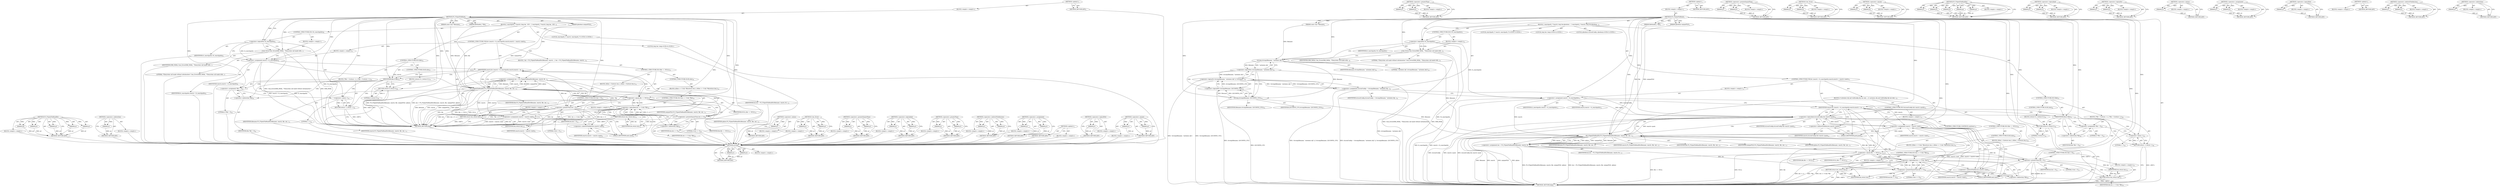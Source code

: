 digraph "&lt;operator&gt;.indirection" {
vulnerable_128 [label=<(METHOD,FS_FOpenFileReadDir)>];
vulnerable_129 [label=<(PARAM,p1)>];
vulnerable_130 [label=<(PARAM,p2)>];
vulnerable_131 [label=<(PARAM,p3)>];
vulnerable_132 [label=<(PARAM,p4)>];
vulnerable_133 [label=<(PARAM,p5)>];
vulnerable_134 [label=<(BLOCK,&lt;empty&gt;,&lt;empty&gt;)>];
vulnerable_135 [label=<(METHOD_RETURN,ANY)>];
vulnerable_156 [label=<(METHOD,&lt;operator&gt;.indirection)>];
vulnerable_157 [label=<(PARAM,p1)>];
vulnerable_158 [label=<(BLOCK,&lt;empty&gt;,&lt;empty&gt;)>];
vulnerable_159 [label=<(METHOD_RETURN,ANY)>];
vulnerable_6 [label=<(METHOD,&lt;global&gt;)<SUB>1</SUB>>];
vulnerable_7 [label=<(BLOCK,&lt;empty&gt;,&lt;empty&gt;)<SUB>1</SUB>>];
vulnerable_8 [label=<(METHOD,FS_FOpenFileRead)<SUB>1</SUB>>];
vulnerable_9 [label=<(PARAM,const char *filename)<SUB>1</SUB>>];
vulnerable_10 [label=<(PARAM,fileHandle_t *file)<SUB>1</SUB>>];
vulnerable_11 [label=<(PARAM,qboolean uniqueFILE)<SUB>1</SUB>>];
vulnerable_12 [label=<(BLOCK,{
 	searchpath_t *search;
 	long len;
 
 	if(!f...,{
 	searchpath_t *search;
 	long len;
 
 	if(!f...)<SUB>2</SUB>>];
vulnerable_13 [label="<(LOCAL,searchpath_t* search: searchpath_t*)<SUB>3</SUB>>"];
vulnerable_14 [label="<(LOCAL,long len: long)<SUB>4</SUB>>"];
vulnerable_15 [label=<(CONTROL_STRUCTURE,IF,if (!fs_searchpaths))<SUB>6</SUB>>];
vulnerable_16 [label=<(&lt;operator&gt;.logicalNot,!fs_searchpaths)<SUB>6</SUB>>];
vulnerable_17 [label=<(IDENTIFIER,fs_searchpaths,!fs_searchpaths)<SUB>6</SUB>>];
vulnerable_18 [label=<(BLOCK,&lt;empty&gt;,&lt;empty&gt;)<SUB>7</SUB>>];
vulnerable_19 [label=<(Com_Error,Com_Error(ERR_FATAL, &quot;Filesystem call made with...)<SUB>7</SUB>>];
vulnerable_20 [label=<(IDENTIFIER,ERR_FATAL,Com_Error(ERR_FATAL, &quot;Filesystem call made with...)<SUB>7</SUB>>];
vulnerable_21 [label=<(LITERAL,&quot;Filesystem call made without initialization&quot;,Com_Error(ERR_FATAL, &quot;Filesystem call made with...)<SUB>7</SUB>>];
vulnerable_22 [label=<(CONTROL_STRUCTURE,FOR,for (search = fs_searchpaths;search;search = search-&gt;next))<SUB>9</SUB>>];
vulnerable_23 [label=<(BLOCK,&lt;empty&gt;,&lt;empty&gt;)<SUB>9</SUB>>];
vulnerable_24 [label=<(&lt;operator&gt;.assignment,search = fs_searchpaths)<SUB>9</SUB>>];
vulnerable_25 [label=<(IDENTIFIER,search,search = fs_searchpaths)<SUB>9</SUB>>];
vulnerable_26 [label=<(IDENTIFIER,fs_searchpaths,search = fs_searchpaths)<SUB>9</SUB>>];
vulnerable_27 [label=<(IDENTIFIER,search,for (search = fs_searchpaths;search;search = se...)<SUB>9</SUB>>];
vulnerable_28 [label=<(&lt;operator&gt;.assignment,search = search-&gt;next)<SUB>9</SUB>>];
vulnerable_29 [label=<(IDENTIFIER,search,search = search-&gt;next)<SUB>9</SUB>>];
vulnerable_30 [label=<(&lt;operator&gt;.indirectFieldAccess,search-&gt;next)<SUB>9</SUB>>];
vulnerable_31 [label=<(IDENTIFIER,search,search = search-&gt;next)<SUB>9</SUB>>];
vulnerable_32 [label=<(FIELD_IDENTIFIER,next,next)<SUB>9</SUB>>];
vulnerable_33 [label=<(BLOCK,{
 		len = FS_FOpenFileReadDir(filename, search...,{
 		len = FS_FOpenFileReadDir(filename, search...)<SUB>10</SUB>>];
vulnerable_34 [label=<(&lt;operator&gt;.assignment,len = FS_FOpenFileReadDir(filename, search, fil...)<SUB>11</SUB>>];
vulnerable_35 [label=<(IDENTIFIER,len,len = FS_FOpenFileReadDir(filename, search, fil...)<SUB>11</SUB>>];
vulnerable_36 [label=<(FS_FOpenFileReadDir,FS_FOpenFileReadDir(filename, search, file, uni...)<SUB>11</SUB>>];
vulnerable_37 [label=<(IDENTIFIER,filename,FS_FOpenFileReadDir(filename, search, file, uni...)<SUB>11</SUB>>];
vulnerable_38 [label=<(IDENTIFIER,search,FS_FOpenFileReadDir(filename, search, file, uni...)<SUB>11</SUB>>];
vulnerable_39 [label=<(IDENTIFIER,file,FS_FOpenFileReadDir(filename, search, file, uni...)<SUB>11</SUB>>];
vulnerable_40 [label=<(IDENTIFIER,uniqueFILE,FS_FOpenFileReadDir(filename, search, file, uni...)<SUB>11</SUB>>];
vulnerable_41 [label=<(IDENTIFIER,qfalse,FS_FOpenFileReadDir(filename, search, file, uni...)<SUB>11</SUB>>];
vulnerable_42 [label=<(CONTROL_STRUCTURE,IF,if (file == NULL))<SUB>13</SUB>>];
vulnerable_43 [label=<(&lt;operator&gt;.equals,file == NULL)<SUB>13</SUB>>];
vulnerable_44 [label=<(IDENTIFIER,file,file == NULL)<SUB>13</SUB>>];
vulnerable_45 [label=<(IDENTIFIER,NULL,file == NULL)<SUB>13</SUB>>];
vulnerable_46 [label=<(BLOCK,{
			if(len &gt; 0)
				return len;
		},{
			if(len &gt; 0)
				return len;
		})<SUB>14</SUB>>];
vulnerable_47 [label=<(CONTROL_STRUCTURE,IF,if (len &gt; 0))<SUB>15</SUB>>];
vulnerable_48 [label=<(&lt;operator&gt;.greaterThan,len &gt; 0)<SUB>15</SUB>>];
vulnerable_49 [label=<(IDENTIFIER,len,len &gt; 0)<SUB>15</SUB>>];
vulnerable_50 [label=<(LITERAL,0,len &gt; 0)<SUB>15</SUB>>];
vulnerable_51 [label=<(BLOCK,&lt;empty&gt;,&lt;empty&gt;)<SUB>16</SUB>>];
vulnerable_52 [label=<(RETURN,return len;,return len;)<SUB>16</SUB>>];
vulnerable_53 [label=<(IDENTIFIER,len,return len;)<SUB>16</SUB>>];
vulnerable_54 [label=<(CONTROL_STRUCTURE,ELSE,else)<SUB>19</SUB>>];
vulnerable_55 [label=<(BLOCK,{
			if(len &gt;= 0 &amp;&amp; *file)
				return len;
		},{
			if(len &gt;= 0 &amp;&amp; *file)
				return len;
		})<SUB>19</SUB>>];
vulnerable_56 [label=<(CONTROL_STRUCTURE,IF,if (len &gt;= 0 &amp;&amp; *file))<SUB>20</SUB>>];
vulnerable_57 [label=<(&lt;operator&gt;.logicalAnd,len &gt;= 0 &amp;&amp; *file)<SUB>20</SUB>>];
vulnerable_58 [label=<(&lt;operator&gt;.greaterEqualsThan,len &gt;= 0)<SUB>20</SUB>>];
vulnerable_59 [label=<(IDENTIFIER,len,len &gt;= 0)<SUB>20</SUB>>];
vulnerable_60 [label=<(LITERAL,0,len &gt;= 0)<SUB>20</SUB>>];
vulnerable_61 [label=<(&lt;operator&gt;.indirection,*file)<SUB>20</SUB>>];
vulnerable_62 [label=<(IDENTIFIER,file,len &gt;= 0 &amp;&amp; *file)<SUB>20</SUB>>];
vulnerable_63 [label=<(BLOCK,&lt;empty&gt;,&lt;empty&gt;)<SUB>21</SUB>>];
vulnerable_64 [label=<(RETURN,return len;,return len;)<SUB>21</SUB>>];
vulnerable_65 [label=<(IDENTIFIER,len,return len;)<SUB>21</SUB>>];
vulnerable_66 [label=<(CONTROL_STRUCTURE,IF,if (file))<SUB>31</SUB>>];
vulnerable_67 [label=<(IDENTIFIER,file,if (file))<SUB>31</SUB>>];
vulnerable_68 [label=<(BLOCK,{
		*file = 0;
		return -1;
	},{
		*file = 0;
		return -1;
	})<SUB>32</SUB>>];
vulnerable_69 [label=<(&lt;operator&gt;.assignment,*file = 0)<SUB>33</SUB>>];
vulnerable_70 [label=<(&lt;operator&gt;.indirection,*file)<SUB>33</SUB>>];
vulnerable_71 [label=<(IDENTIFIER,file,*file = 0)<SUB>33</SUB>>];
vulnerable_72 [label=<(LITERAL,0,*file = 0)<SUB>33</SUB>>];
vulnerable_73 [label=<(RETURN,return -1;,return -1;)<SUB>34</SUB>>];
vulnerable_74 [label=<(&lt;operator&gt;.minus,-1)<SUB>34</SUB>>];
vulnerable_75 [label=<(LITERAL,1,-1)<SUB>34</SUB>>];
vulnerable_76 [label=<(CONTROL_STRUCTURE,ELSE,else)<SUB>37</SUB>>];
vulnerable_77 [label=<(BLOCK,{
		return 0;
	},{
		return 0;
	})<SUB>37</SUB>>];
vulnerable_78 [label=<(RETURN,return 0;,return 0;)<SUB>38</SUB>>];
vulnerable_79 [label=<(LITERAL,0,return 0;)<SUB>38</SUB>>];
vulnerable_80 [label=<(METHOD_RETURN,long)<SUB>1</SUB>>];
vulnerable_82 [label=<(METHOD_RETURN,ANY)<SUB>1</SUB>>];
vulnerable_160 [label=<(METHOD,&lt;operator&gt;.minus)>];
vulnerable_161 [label=<(PARAM,p1)>];
vulnerable_162 [label=<(BLOCK,&lt;empty&gt;,&lt;empty&gt;)>];
vulnerable_163 [label=<(METHOD_RETURN,ANY)>];
vulnerable_113 [label=<(METHOD,Com_Error)>];
vulnerable_114 [label=<(PARAM,p1)>];
vulnerable_115 [label=<(PARAM,p2)>];
vulnerable_116 [label=<(BLOCK,&lt;empty&gt;,&lt;empty&gt;)>];
vulnerable_117 [label=<(METHOD_RETURN,ANY)>];
vulnerable_151 [label=<(METHOD,&lt;operator&gt;.greaterEqualsThan)>];
vulnerable_152 [label=<(PARAM,p1)>];
vulnerable_153 [label=<(PARAM,p2)>];
vulnerable_154 [label=<(BLOCK,&lt;empty&gt;,&lt;empty&gt;)>];
vulnerable_155 [label=<(METHOD_RETURN,ANY)>];
vulnerable_146 [label=<(METHOD,&lt;operator&gt;.logicalAnd)>];
vulnerable_147 [label=<(PARAM,p1)>];
vulnerable_148 [label=<(PARAM,p2)>];
vulnerable_149 [label=<(BLOCK,&lt;empty&gt;,&lt;empty&gt;)>];
vulnerable_150 [label=<(METHOD_RETURN,ANY)>];
vulnerable_141 [label=<(METHOD,&lt;operator&gt;.greaterThan)>];
vulnerable_142 [label=<(PARAM,p1)>];
vulnerable_143 [label=<(PARAM,p2)>];
vulnerable_144 [label=<(BLOCK,&lt;empty&gt;,&lt;empty&gt;)>];
vulnerable_145 [label=<(METHOD_RETURN,ANY)>];
vulnerable_123 [label=<(METHOD,&lt;operator&gt;.indirectFieldAccess)>];
vulnerable_124 [label=<(PARAM,p1)>];
vulnerable_125 [label=<(PARAM,p2)>];
vulnerable_126 [label=<(BLOCK,&lt;empty&gt;,&lt;empty&gt;)>];
vulnerable_127 [label=<(METHOD_RETURN,ANY)>];
vulnerable_118 [label=<(METHOD,&lt;operator&gt;.assignment)>];
vulnerable_119 [label=<(PARAM,p1)>];
vulnerable_120 [label=<(PARAM,p2)>];
vulnerable_121 [label=<(BLOCK,&lt;empty&gt;,&lt;empty&gt;)>];
vulnerable_122 [label=<(METHOD_RETURN,ANY)>];
vulnerable_109 [label=<(METHOD,&lt;operator&gt;.logicalNot)>];
vulnerable_110 [label=<(PARAM,p1)>];
vulnerable_111 [label=<(BLOCK,&lt;empty&gt;,&lt;empty&gt;)>];
vulnerable_112 [label=<(METHOD_RETURN,ANY)>];
vulnerable_103 [label=<(METHOD,&lt;global&gt;)<SUB>1</SUB>>];
vulnerable_104 [label=<(BLOCK,&lt;empty&gt;,&lt;empty&gt;)>];
vulnerable_105 [label=<(METHOD_RETURN,ANY)>];
vulnerable_136 [label=<(METHOD,&lt;operator&gt;.equals)>];
vulnerable_137 [label=<(PARAM,p1)>];
vulnerable_138 [label=<(PARAM,p2)>];
vulnerable_139 [label=<(BLOCK,&lt;empty&gt;,&lt;empty&gt;)>];
vulnerable_140 [label=<(METHOD_RETURN,ANY)>];
fixed_150 [label=<(METHOD,strcmp)>];
fixed_151 [label=<(PARAM,p1)>];
fixed_152 [label=<(PARAM,p2)>];
fixed_153 [label=<(BLOCK,&lt;empty&gt;,&lt;empty&gt;)>];
fixed_154 [label=<(METHOD_RETURN,ANY)>];
fixed_178 [label=<(METHOD,&lt;operator&gt;.greaterThan)>];
fixed_179 [label=<(PARAM,p1)>];
fixed_180 [label=<(PARAM,p2)>];
fixed_181 [label=<(BLOCK,&lt;empty&gt;,&lt;empty&gt;)>];
fixed_182 [label=<(METHOD_RETURN,ANY)>];
fixed_6 [label=<(METHOD,&lt;global&gt;)<SUB>1</SUB>>];
fixed_7 [label=<(BLOCK,&lt;empty&gt;,&lt;empty&gt;)<SUB>1</SUB>>];
fixed_8 [label=<(METHOD,FS_FOpenFileRead)<SUB>1</SUB>>];
fixed_9 [label=<(PARAM,const char *filename)<SUB>1</SUB>>];
fixed_10 [label=<(PARAM,fileHandle_t *file)<SUB>1</SUB>>];
fixed_11 [label=<(PARAM,qboolean uniqueFILE)<SUB>1</SUB>>];
fixed_12 [label=<(BLOCK,{
 	searchpath_t *search;
 	long len;
	qboolean...,{
 	searchpath_t *search;
 	long len;
	qboolean...)<SUB>2</SUB>>];
fixed_13 [label="<(LOCAL,searchpath_t* search: searchpath_t*)<SUB>3</SUB>>"];
fixed_14 [label="<(LOCAL,long len: long)<SUB>4</SUB>>"];
fixed_15 [label="<(LOCAL,qboolean isLocalConfig: qboolean)<SUB>5</SUB>>"];
fixed_16 [label=<(CONTROL_STRUCTURE,IF,if (!fs_searchpaths))<SUB>7</SUB>>];
fixed_17 [label=<(&lt;operator&gt;.logicalNot,!fs_searchpaths)<SUB>7</SUB>>];
fixed_18 [label=<(IDENTIFIER,fs_searchpaths,!fs_searchpaths)<SUB>7</SUB>>];
fixed_19 [label=<(BLOCK,&lt;empty&gt;,&lt;empty&gt;)<SUB>8</SUB>>];
fixed_20 [label=<(Com_Error,Com_Error(ERR_FATAL, &quot;Filesystem call made with...)<SUB>8</SUB>>];
fixed_21 [label=<(IDENTIFIER,ERR_FATAL,Com_Error(ERR_FATAL, &quot;Filesystem call made with...)<SUB>8</SUB>>];
fixed_22 [label=<(LITERAL,&quot;Filesystem call made without initialization&quot;,Com_Error(ERR_FATAL, &quot;Filesystem call made with...)<SUB>8</SUB>>];
fixed_23 [label=<(&lt;operator&gt;.assignment,isLocalConfig = !strcmp(filename, &quot;autoexec.cfg...)<SUB>10</SUB>>];
fixed_24 [label=<(IDENTIFIER,isLocalConfig,isLocalConfig = !strcmp(filename, &quot;autoexec.cfg...)<SUB>10</SUB>>];
fixed_25 [label=<(&lt;operator&gt;.logicalOr,!strcmp(filename, &quot;autoexec.cfg&quot;) || !strcmp(fi...)<SUB>10</SUB>>];
fixed_26 [label=<(&lt;operator&gt;.logicalNot,!strcmp(filename, &quot;autoexec.cfg&quot;))<SUB>10</SUB>>];
fixed_27 [label=<(strcmp,strcmp(filename, &quot;autoexec.cfg&quot;))<SUB>10</SUB>>];
fixed_28 [label=<(IDENTIFIER,filename,strcmp(filename, &quot;autoexec.cfg&quot;))<SUB>10</SUB>>];
fixed_29 [label=<(LITERAL,&quot;autoexec.cfg&quot;,strcmp(filename, &quot;autoexec.cfg&quot;))<SUB>10</SUB>>];
fixed_30 [label=<(&lt;operator&gt;.logicalNot,!strcmp(filename, Q3CONFIG_CFG))<SUB>10</SUB>>];
fixed_31 [label=<(strcmp,strcmp(filename, Q3CONFIG_CFG))<SUB>10</SUB>>];
fixed_32 [label=<(IDENTIFIER,filename,strcmp(filename, Q3CONFIG_CFG))<SUB>10</SUB>>];
fixed_33 [label=<(IDENTIFIER,Q3CONFIG_CFG,strcmp(filename, Q3CONFIG_CFG))<SUB>10</SUB>>];
fixed_34 [label=<(CONTROL_STRUCTURE,FOR,for (search = fs_searchpaths;search;search = search-&gt;next))<SUB>11</SUB>>];
fixed_35 [label=<(BLOCK,&lt;empty&gt;,&lt;empty&gt;)<SUB>11</SUB>>];
fixed_36 [label=<(&lt;operator&gt;.assignment,search = fs_searchpaths)<SUB>11</SUB>>];
fixed_37 [label=<(IDENTIFIER,search,search = fs_searchpaths)<SUB>11</SUB>>];
fixed_38 [label=<(IDENTIFIER,fs_searchpaths,search = fs_searchpaths)<SUB>11</SUB>>];
fixed_39 [label=<(IDENTIFIER,search,for (search = fs_searchpaths;search;search = se...)<SUB>11</SUB>>];
fixed_40 [label=<(&lt;operator&gt;.assignment,search = search-&gt;next)<SUB>11</SUB>>];
fixed_41 [label=<(IDENTIFIER,search,search = search-&gt;next)<SUB>11</SUB>>];
fixed_42 [label=<(&lt;operator&gt;.indirectFieldAccess,search-&gt;next)<SUB>11</SUB>>];
fixed_43 [label=<(IDENTIFIER,search,search = search-&gt;next)<SUB>11</SUB>>];
fixed_44 [label=<(FIELD_IDENTIFIER,next,next)<SUB>11</SUB>>];
fixed_45 [label=<(BLOCK,{
		// autoexec.cfg and wolfconfig.cfg can only...,{
		// autoexec.cfg and wolfconfig.cfg can only...)<SUB>12</SUB>>];
fixed_46 [label=<(CONTROL_STRUCTURE,IF,if (isLocalConfig &amp;&amp; search-&gt;pack))<SUB>14</SUB>>];
fixed_47 [label=<(&lt;operator&gt;.logicalAnd,isLocalConfig &amp;&amp; search-&gt;pack)<SUB>14</SUB>>];
fixed_48 [label=<(IDENTIFIER,isLocalConfig,isLocalConfig &amp;&amp; search-&gt;pack)<SUB>14</SUB>>];
fixed_49 [label=<(&lt;operator&gt;.indirectFieldAccess,search-&gt;pack)<SUB>14</SUB>>];
fixed_50 [label=<(IDENTIFIER,search,isLocalConfig &amp;&amp; search-&gt;pack)<SUB>14</SUB>>];
fixed_51 [label=<(FIELD_IDENTIFIER,pack,pack)<SUB>14</SUB>>];
fixed_52 [label=<(BLOCK,&lt;empty&gt;,&lt;empty&gt;)<SUB>15</SUB>>];
fixed_53 [label=<(CONTROL_STRUCTURE,CONTINUE,continue;)<SUB>15</SUB>>];
fixed_54 [label=<(&lt;operator&gt;.assignment,len = FS_FOpenFileReadDir(filename, search, fil...)<SUB>17</SUB>>];
fixed_55 [label=<(IDENTIFIER,len,len = FS_FOpenFileReadDir(filename, search, fil...)<SUB>17</SUB>>];
fixed_56 [label=<(FS_FOpenFileReadDir,FS_FOpenFileReadDir(filename, search, file, uni...)<SUB>17</SUB>>];
fixed_57 [label=<(IDENTIFIER,filename,FS_FOpenFileReadDir(filename, search, file, uni...)<SUB>17</SUB>>];
fixed_58 [label=<(IDENTIFIER,search,FS_FOpenFileReadDir(filename, search, file, uni...)<SUB>17</SUB>>];
fixed_59 [label=<(IDENTIFIER,file,FS_FOpenFileReadDir(filename, search, file, uni...)<SUB>17</SUB>>];
fixed_60 [label=<(IDENTIFIER,uniqueFILE,FS_FOpenFileReadDir(filename, search, file, uni...)<SUB>17</SUB>>];
fixed_61 [label=<(IDENTIFIER,qfalse,FS_FOpenFileReadDir(filename, search, file, uni...)<SUB>17</SUB>>];
fixed_62 [label=<(CONTROL_STRUCTURE,IF,if (file == NULL))<SUB>19</SUB>>];
fixed_63 [label=<(&lt;operator&gt;.equals,file == NULL)<SUB>19</SUB>>];
fixed_64 [label=<(IDENTIFIER,file,file == NULL)<SUB>19</SUB>>];
fixed_65 [label=<(IDENTIFIER,NULL,file == NULL)<SUB>19</SUB>>];
fixed_66 [label=<(BLOCK,{
			if(len &gt; 0)
				return len;
		},{
			if(len &gt; 0)
				return len;
		})<SUB>20</SUB>>];
fixed_67 [label=<(CONTROL_STRUCTURE,IF,if (len &gt; 0))<SUB>21</SUB>>];
fixed_68 [label=<(&lt;operator&gt;.greaterThan,len &gt; 0)<SUB>21</SUB>>];
fixed_69 [label=<(IDENTIFIER,len,len &gt; 0)<SUB>21</SUB>>];
fixed_70 [label=<(LITERAL,0,len &gt; 0)<SUB>21</SUB>>];
fixed_71 [label=<(BLOCK,&lt;empty&gt;,&lt;empty&gt;)<SUB>22</SUB>>];
fixed_72 [label=<(RETURN,return len;,return len;)<SUB>22</SUB>>];
fixed_73 [label=<(IDENTIFIER,len,return len;)<SUB>22</SUB>>];
fixed_74 [label=<(CONTROL_STRUCTURE,ELSE,else)<SUB>25</SUB>>];
fixed_75 [label=<(BLOCK,{
			if(len &gt;= 0 &amp;&amp; *file)
				return len;
		},{
			if(len &gt;= 0 &amp;&amp; *file)
				return len;
		})<SUB>25</SUB>>];
fixed_76 [label=<(CONTROL_STRUCTURE,IF,if (len &gt;= 0 &amp;&amp; *file))<SUB>26</SUB>>];
fixed_77 [label=<(&lt;operator&gt;.logicalAnd,len &gt;= 0 &amp;&amp; *file)<SUB>26</SUB>>];
fixed_78 [label=<(&lt;operator&gt;.greaterEqualsThan,len &gt;= 0)<SUB>26</SUB>>];
fixed_79 [label=<(IDENTIFIER,len,len &gt;= 0)<SUB>26</SUB>>];
fixed_80 [label=<(LITERAL,0,len &gt;= 0)<SUB>26</SUB>>];
fixed_81 [label=<(&lt;operator&gt;.indirection,*file)<SUB>26</SUB>>];
fixed_82 [label=<(IDENTIFIER,file,len &gt;= 0 &amp;&amp; *file)<SUB>26</SUB>>];
fixed_83 [label=<(BLOCK,&lt;empty&gt;,&lt;empty&gt;)<SUB>27</SUB>>];
fixed_84 [label=<(RETURN,return len;,return len;)<SUB>27</SUB>>];
fixed_85 [label=<(IDENTIFIER,len,return len;)<SUB>27</SUB>>];
fixed_86 [label=<(CONTROL_STRUCTURE,IF,if (file))<SUB>37</SUB>>];
fixed_87 [label=<(IDENTIFIER,file,if (file))<SUB>37</SUB>>];
fixed_88 [label=<(BLOCK,{
		*file = 0;
		return -1;
	},{
		*file = 0;
		return -1;
	})<SUB>38</SUB>>];
fixed_89 [label=<(&lt;operator&gt;.assignment,*file = 0)<SUB>39</SUB>>];
fixed_90 [label=<(&lt;operator&gt;.indirection,*file)<SUB>39</SUB>>];
fixed_91 [label=<(IDENTIFIER,file,*file = 0)<SUB>39</SUB>>];
fixed_92 [label=<(LITERAL,0,*file = 0)<SUB>39</SUB>>];
fixed_93 [label=<(RETURN,return -1;,return -1;)<SUB>40</SUB>>];
fixed_94 [label=<(&lt;operator&gt;.minus,-1)<SUB>40</SUB>>];
fixed_95 [label=<(LITERAL,1,-1)<SUB>40</SUB>>];
fixed_96 [label=<(CONTROL_STRUCTURE,ELSE,else)<SUB>43</SUB>>];
fixed_97 [label=<(BLOCK,{
		return 0;
	},{
		return 0;
	})<SUB>43</SUB>>];
fixed_98 [label=<(RETURN,return 0;,return 0;)<SUB>44</SUB>>];
fixed_99 [label=<(LITERAL,0,return 0;)<SUB>44</SUB>>];
fixed_100 [label=<(METHOD_RETURN,long)<SUB>1</SUB>>];
fixed_102 [label=<(METHOD_RETURN,ANY)<SUB>1</SUB>>];
fixed_183 [label=<(METHOD,&lt;operator&gt;.greaterEqualsThan)>];
fixed_184 [label=<(PARAM,p1)>];
fixed_185 [label=<(PARAM,p2)>];
fixed_186 [label=<(BLOCK,&lt;empty&gt;,&lt;empty&gt;)>];
fixed_187 [label=<(METHOD_RETURN,ANY)>];
fixed_135 [label=<(METHOD,Com_Error)>];
fixed_136 [label=<(PARAM,p1)>];
fixed_137 [label=<(PARAM,p2)>];
fixed_138 [label=<(BLOCK,&lt;empty&gt;,&lt;empty&gt;)>];
fixed_139 [label=<(METHOD_RETURN,ANY)>];
fixed_173 [label=<(METHOD,&lt;operator&gt;.equals)>];
fixed_174 [label=<(PARAM,p1)>];
fixed_175 [label=<(PARAM,p2)>];
fixed_176 [label=<(BLOCK,&lt;empty&gt;,&lt;empty&gt;)>];
fixed_177 [label=<(METHOD_RETURN,ANY)>];
fixed_165 [label=<(METHOD,FS_FOpenFileReadDir)>];
fixed_166 [label=<(PARAM,p1)>];
fixed_167 [label=<(PARAM,p2)>];
fixed_168 [label=<(PARAM,p3)>];
fixed_169 [label=<(PARAM,p4)>];
fixed_170 [label=<(PARAM,p5)>];
fixed_171 [label=<(BLOCK,&lt;empty&gt;,&lt;empty&gt;)>];
fixed_172 [label=<(METHOD_RETURN,ANY)>];
fixed_160 [label=<(METHOD,&lt;operator&gt;.logicalAnd)>];
fixed_161 [label=<(PARAM,p1)>];
fixed_162 [label=<(PARAM,p2)>];
fixed_163 [label=<(BLOCK,&lt;empty&gt;,&lt;empty&gt;)>];
fixed_164 [label=<(METHOD_RETURN,ANY)>];
fixed_145 [label=<(METHOD,&lt;operator&gt;.logicalOr)>];
fixed_146 [label=<(PARAM,p1)>];
fixed_147 [label=<(PARAM,p2)>];
fixed_148 [label=<(BLOCK,&lt;empty&gt;,&lt;empty&gt;)>];
fixed_149 [label=<(METHOD_RETURN,ANY)>];
fixed_192 [label=<(METHOD,&lt;operator&gt;.minus)>];
fixed_193 [label=<(PARAM,p1)>];
fixed_194 [label=<(BLOCK,&lt;empty&gt;,&lt;empty&gt;)>];
fixed_195 [label=<(METHOD_RETURN,ANY)>];
fixed_140 [label=<(METHOD,&lt;operator&gt;.assignment)>];
fixed_141 [label=<(PARAM,p1)>];
fixed_142 [label=<(PARAM,p2)>];
fixed_143 [label=<(BLOCK,&lt;empty&gt;,&lt;empty&gt;)>];
fixed_144 [label=<(METHOD_RETURN,ANY)>];
fixed_131 [label=<(METHOD,&lt;operator&gt;.logicalNot)>];
fixed_132 [label=<(PARAM,p1)>];
fixed_133 [label=<(BLOCK,&lt;empty&gt;,&lt;empty&gt;)>];
fixed_134 [label=<(METHOD_RETURN,ANY)>];
fixed_125 [label=<(METHOD,&lt;global&gt;)<SUB>1</SUB>>];
fixed_126 [label=<(BLOCK,&lt;empty&gt;,&lt;empty&gt;)>];
fixed_127 [label=<(METHOD_RETURN,ANY)>];
fixed_155 [label=<(METHOD,&lt;operator&gt;.indirectFieldAccess)>];
fixed_156 [label=<(PARAM,p1)>];
fixed_157 [label=<(PARAM,p2)>];
fixed_158 [label=<(BLOCK,&lt;empty&gt;,&lt;empty&gt;)>];
fixed_159 [label=<(METHOD_RETURN,ANY)>];
fixed_188 [label=<(METHOD,&lt;operator&gt;.indirection)>];
fixed_189 [label=<(PARAM,p1)>];
fixed_190 [label=<(BLOCK,&lt;empty&gt;,&lt;empty&gt;)>];
fixed_191 [label=<(METHOD_RETURN,ANY)>];
vulnerable_128 -> vulnerable_129  [key=0, label="AST: "];
vulnerable_128 -> vulnerable_129  [key=1, label="DDG: "];
vulnerable_128 -> vulnerable_134  [key=0, label="AST: "];
vulnerable_128 -> vulnerable_130  [key=0, label="AST: "];
vulnerable_128 -> vulnerable_130  [key=1, label="DDG: "];
vulnerable_128 -> vulnerable_135  [key=0, label="AST: "];
vulnerable_128 -> vulnerable_135  [key=1, label="CFG: "];
vulnerable_128 -> vulnerable_131  [key=0, label="AST: "];
vulnerable_128 -> vulnerable_131  [key=1, label="DDG: "];
vulnerable_128 -> vulnerable_132  [key=0, label="AST: "];
vulnerable_128 -> vulnerable_132  [key=1, label="DDG: "];
vulnerable_128 -> vulnerable_133  [key=0, label="AST: "];
vulnerable_128 -> vulnerable_133  [key=1, label="DDG: "];
vulnerable_129 -> vulnerable_135  [key=0, label="DDG: p1"];
vulnerable_130 -> vulnerable_135  [key=0, label="DDG: p2"];
vulnerable_131 -> vulnerable_135  [key=0, label="DDG: p3"];
vulnerable_132 -> vulnerable_135  [key=0, label="DDG: p4"];
vulnerable_133 -> vulnerable_135  [key=0, label="DDG: p5"];
vulnerable_134 -> fixed_150  [key=0];
vulnerable_135 -> fixed_150  [key=0];
vulnerable_156 -> vulnerable_157  [key=0, label="AST: "];
vulnerable_156 -> vulnerable_157  [key=1, label="DDG: "];
vulnerable_156 -> vulnerable_158  [key=0, label="AST: "];
vulnerable_156 -> vulnerable_159  [key=0, label="AST: "];
vulnerable_156 -> vulnerable_159  [key=1, label="CFG: "];
vulnerable_157 -> vulnerable_159  [key=0, label="DDG: p1"];
vulnerable_158 -> fixed_150  [key=0];
vulnerable_159 -> fixed_150  [key=0];
vulnerable_6 -> vulnerable_7  [key=0, label="AST: "];
vulnerable_6 -> vulnerable_82  [key=0, label="AST: "];
vulnerable_6 -> vulnerable_82  [key=1, label="CFG: "];
vulnerable_7 -> vulnerable_8  [key=0, label="AST: "];
vulnerable_8 -> vulnerable_9  [key=0, label="AST: "];
vulnerable_8 -> vulnerable_9  [key=1, label="DDG: "];
vulnerable_8 -> vulnerable_10  [key=0, label="AST: "];
vulnerable_8 -> vulnerable_10  [key=1, label="DDG: "];
vulnerable_8 -> vulnerable_11  [key=0, label="AST: "];
vulnerable_8 -> vulnerable_11  [key=1, label="DDG: "];
vulnerable_8 -> vulnerable_12  [key=0, label="AST: "];
vulnerable_8 -> vulnerable_80  [key=0, label="AST: "];
vulnerable_8 -> vulnerable_16  [key=0, label="CFG: "];
vulnerable_8 -> vulnerable_16  [key=1, label="DDG: "];
vulnerable_8 -> vulnerable_27  [key=0, label="DDG: "];
vulnerable_8 -> vulnerable_67  [key=0, label="DDG: "];
vulnerable_8 -> vulnerable_24  [key=0, label="DDG: "];
vulnerable_8 -> vulnerable_69  [key=0, label="DDG: "];
vulnerable_8 -> vulnerable_19  [key=0, label="DDG: "];
vulnerable_8 -> vulnerable_78  [key=0, label="DDG: "];
vulnerable_8 -> vulnerable_36  [key=0, label="DDG: "];
vulnerable_8 -> vulnerable_43  [key=0, label="DDG: "];
vulnerable_8 -> vulnerable_74  [key=0, label="DDG: "];
vulnerable_8 -> vulnerable_79  [key=0, label="DDG: "];
vulnerable_8 -> vulnerable_48  [key=0, label="DDG: "];
vulnerable_8 -> vulnerable_53  [key=0, label="DDG: "];
vulnerable_8 -> vulnerable_58  [key=0, label="DDG: "];
vulnerable_8 -> vulnerable_65  [key=0, label="DDG: "];
vulnerable_9 -> vulnerable_36  [key=0, label="DDG: filename"];
vulnerable_10 -> vulnerable_36  [key=0, label="DDG: file"];
vulnerable_11 -> vulnerable_36  [key=0, label="DDG: uniqueFILE"];
vulnerable_12 -> vulnerable_13  [key=0, label="AST: "];
vulnerable_12 -> vulnerable_14  [key=0, label="AST: "];
vulnerable_12 -> vulnerable_15  [key=0, label="AST: "];
vulnerable_12 -> vulnerable_22  [key=0, label="AST: "];
vulnerable_12 -> vulnerable_66  [key=0, label="AST: "];
vulnerable_13 -> fixed_150  [key=0];
vulnerable_14 -> fixed_150  [key=0];
vulnerable_15 -> vulnerable_16  [key=0, label="AST: "];
vulnerable_15 -> vulnerable_18  [key=0, label="AST: "];
vulnerable_16 -> vulnerable_17  [key=0, label="AST: "];
vulnerable_16 -> vulnerable_19  [key=0, label="CFG: "];
vulnerable_16 -> vulnerable_19  [key=1, label="CDG: "];
vulnerable_16 -> vulnerable_24  [key=0, label="CFG: "];
vulnerable_16 -> vulnerable_24  [key=1, label="DDG: fs_searchpaths"];
vulnerable_16 -> vulnerable_80  [key=0, label="DDG: !fs_searchpaths"];
vulnerable_17 -> fixed_150  [key=0];
vulnerable_18 -> vulnerable_19  [key=0, label="AST: "];
vulnerable_19 -> vulnerable_20  [key=0, label="AST: "];
vulnerable_19 -> vulnerable_21  [key=0, label="AST: "];
vulnerable_19 -> vulnerable_24  [key=0, label="CFG: "];
vulnerable_19 -> vulnerable_80  [key=0, label="DDG: Com_Error(ERR_FATAL, &quot;Filesystem call made without initialization&quot;)"];
vulnerable_19 -> vulnerable_80  [key=1, label="DDG: ERR_FATAL"];
vulnerable_20 -> fixed_150  [key=0];
vulnerable_21 -> fixed_150  [key=0];
vulnerable_22 -> vulnerable_23  [key=0, label="AST: "];
vulnerable_22 -> vulnerable_27  [key=0, label="AST: "];
vulnerable_22 -> vulnerable_28  [key=0, label="AST: "];
vulnerable_22 -> vulnerable_33  [key=0, label="AST: "];
vulnerable_23 -> vulnerable_24  [key=0, label="AST: "];
vulnerable_24 -> vulnerable_25  [key=0, label="AST: "];
vulnerable_24 -> vulnerable_26  [key=0, label="AST: "];
vulnerable_24 -> vulnerable_27  [key=0, label="CFG: "];
vulnerable_24 -> vulnerable_80  [key=0, label="DDG: fs_searchpaths"];
vulnerable_24 -> vulnerable_80  [key=1, label="DDG: search = fs_searchpaths"];
vulnerable_24 -> vulnerable_36  [key=0, label="DDG: search"];
vulnerable_25 -> fixed_150  [key=0];
vulnerable_26 -> fixed_150  [key=0];
vulnerable_27 -> vulnerable_67  [key=0, label="CFG: "];
vulnerable_27 -> vulnerable_67  [key=1, label="CDG: "];
vulnerable_27 -> vulnerable_36  [key=0, label="CFG: "];
vulnerable_27 -> vulnerable_36  [key=1, label="CDG: "];
vulnerable_27 -> vulnerable_34  [key=0, label="CDG: "];
vulnerable_27 -> vulnerable_43  [key=0, label="CDG: "];
vulnerable_28 -> vulnerable_29  [key=0, label="AST: "];
vulnerable_28 -> vulnerable_30  [key=0, label="AST: "];
vulnerable_28 -> vulnerable_27  [key=0, label="CFG: "];
vulnerable_28 -> vulnerable_80  [key=0, label="DDG: search-&gt;next"];
vulnerable_28 -> vulnerable_80  [key=1, label="DDG: search = search-&gt;next"];
vulnerable_28 -> vulnerable_36  [key=0, label="DDG: search"];
vulnerable_29 -> fixed_150  [key=0];
vulnerable_30 -> vulnerable_31  [key=0, label="AST: "];
vulnerable_30 -> vulnerable_32  [key=0, label="AST: "];
vulnerable_30 -> vulnerable_28  [key=0, label="CFG: "];
vulnerable_31 -> fixed_150  [key=0];
vulnerable_32 -> vulnerable_30  [key=0, label="CFG: "];
vulnerable_33 -> vulnerable_34  [key=0, label="AST: "];
vulnerable_33 -> vulnerable_42  [key=0, label="AST: "];
vulnerable_34 -> vulnerable_35  [key=0, label="AST: "];
vulnerable_34 -> vulnerable_36  [key=0, label="AST: "];
vulnerable_34 -> vulnerable_43  [key=0, label="CFG: "];
vulnerable_34 -> vulnerable_80  [key=0, label="DDG: FS_FOpenFileReadDir(filename, search, file, uniqueFILE, qfalse)"];
vulnerable_34 -> vulnerable_80  [key=1, label="DDG: len = FS_FOpenFileReadDir(filename, search, file, uniqueFILE, qfalse)"];
vulnerable_34 -> vulnerable_48  [key=0, label="DDG: len"];
vulnerable_34 -> vulnerable_58  [key=0, label="DDG: len"];
vulnerable_35 -> fixed_150  [key=0];
vulnerable_36 -> vulnerable_37  [key=0, label="AST: "];
vulnerable_36 -> vulnerable_38  [key=0, label="AST: "];
vulnerable_36 -> vulnerable_39  [key=0, label="AST: "];
vulnerable_36 -> vulnerable_40  [key=0, label="AST: "];
vulnerable_36 -> vulnerable_41  [key=0, label="AST: "];
vulnerable_36 -> vulnerable_34  [key=0, label="CFG: "];
vulnerable_36 -> vulnerable_34  [key=1, label="DDG: filename"];
vulnerable_36 -> vulnerable_34  [key=2, label="DDG: search"];
vulnerable_36 -> vulnerable_34  [key=3, label="DDG: file"];
vulnerable_36 -> vulnerable_34  [key=4, label="DDG: uniqueFILE"];
vulnerable_36 -> vulnerable_34  [key=5, label="DDG: qfalse"];
vulnerable_36 -> vulnerable_80  [key=0, label="DDG: filename"];
vulnerable_36 -> vulnerable_80  [key=1, label="DDG: search"];
vulnerable_36 -> vulnerable_80  [key=2, label="DDG: uniqueFILE"];
vulnerable_36 -> vulnerable_80  [key=3, label="DDG: qfalse"];
vulnerable_36 -> vulnerable_28  [key=0, label="DDG: search"];
vulnerable_36 -> vulnerable_43  [key=0, label="DDG: file"];
vulnerable_37 -> fixed_150  [key=0];
vulnerable_38 -> fixed_150  [key=0];
vulnerable_39 -> fixed_150  [key=0];
vulnerable_40 -> fixed_150  [key=0];
vulnerable_41 -> fixed_150  [key=0];
vulnerable_42 -> vulnerable_43  [key=0, label="AST: "];
vulnerable_42 -> vulnerable_46  [key=0, label="AST: "];
vulnerable_42 -> vulnerable_54  [key=0, label="AST: "];
vulnerable_43 -> vulnerable_44  [key=0, label="AST: "];
vulnerable_43 -> vulnerable_45  [key=0, label="AST: "];
vulnerable_43 -> vulnerable_48  [key=0, label="CFG: "];
vulnerable_43 -> vulnerable_48  [key=1, label="CDG: "];
vulnerable_43 -> vulnerable_58  [key=0, label="CFG: "];
vulnerable_43 -> vulnerable_58  [key=1, label="CDG: "];
vulnerable_43 -> vulnerable_80  [key=0, label="DDG: file"];
vulnerable_43 -> vulnerable_80  [key=1, label="DDG: file == NULL"];
vulnerable_43 -> vulnerable_80  [key=2, label="DDG: NULL"];
vulnerable_43 -> vulnerable_36  [key=0, label="DDG: file"];
vulnerable_43 -> vulnerable_57  [key=0, label="CDG: "];
vulnerable_44 -> fixed_150  [key=0];
vulnerable_45 -> fixed_150  [key=0];
vulnerable_46 -> vulnerable_47  [key=0, label="AST: "];
vulnerable_47 -> vulnerable_48  [key=0, label="AST: "];
vulnerable_47 -> vulnerable_51  [key=0, label="AST: "];
vulnerable_48 -> vulnerable_49  [key=0, label="AST: "];
vulnerable_48 -> vulnerable_50  [key=0, label="AST: "];
vulnerable_48 -> vulnerable_52  [key=0, label="CFG: "];
vulnerable_48 -> vulnerable_52  [key=1, label="CDG: "];
vulnerable_48 -> vulnerable_32  [key=0, label="CFG: "];
vulnerable_48 -> vulnerable_32  [key=1, label="CDG: "];
vulnerable_48 -> vulnerable_80  [key=0, label="DDG: len"];
vulnerable_48 -> vulnerable_80  [key=1, label="DDG: len &gt; 0"];
vulnerable_48 -> vulnerable_53  [key=0, label="DDG: len"];
vulnerable_48 -> vulnerable_30  [key=0, label="CDG: "];
vulnerable_48 -> vulnerable_28  [key=0, label="CDG: "];
vulnerable_48 -> vulnerable_27  [key=0, label="CDG: "];
vulnerable_49 -> fixed_150  [key=0];
vulnerable_50 -> fixed_150  [key=0];
vulnerable_51 -> vulnerable_52  [key=0, label="AST: "];
vulnerable_52 -> vulnerable_53  [key=0, label="AST: "];
vulnerable_52 -> vulnerable_80  [key=0, label="CFG: "];
vulnerable_52 -> vulnerable_80  [key=1, label="DDG: &lt;RET&gt;"];
vulnerable_53 -> vulnerable_52  [key=0, label="DDG: len"];
vulnerable_54 -> vulnerable_55  [key=0, label="AST: "];
vulnerable_55 -> vulnerable_56  [key=0, label="AST: "];
vulnerable_56 -> vulnerable_57  [key=0, label="AST: "];
vulnerable_56 -> vulnerable_63  [key=0, label="AST: "];
vulnerable_57 -> vulnerable_58  [key=0, label="AST: "];
vulnerable_57 -> vulnerable_61  [key=0, label="AST: "];
vulnerable_57 -> vulnerable_64  [key=0, label="CFG: "];
vulnerable_57 -> vulnerable_64  [key=1, label="CDG: "];
vulnerable_57 -> vulnerable_32  [key=0, label="CFG: "];
vulnerable_57 -> vulnerable_32  [key=1, label="CDG: "];
vulnerable_57 -> vulnerable_80  [key=0, label="DDG: len &gt;= 0"];
vulnerable_57 -> vulnerable_80  [key=1, label="DDG: *file"];
vulnerable_57 -> vulnerable_80  [key=2, label="DDG: len &gt;= 0 &amp;&amp; *file"];
vulnerable_57 -> vulnerable_36  [key=0, label="DDG: *file"];
vulnerable_57 -> vulnerable_43  [key=0, label="DDG: *file"];
vulnerable_57 -> vulnerable_30  [key=0, label="CDG: "];
vulnerable_57 -> vulnerable_28  [key=0, label="CDG: "];
vulnerable_57 -> vulnerable_27  [key=0, label="CDG: "];
vulnerable_58 -> vulnerable_59  [key=0, label="AST: "];
vulnerable_58 -> vulnerable_60  [key=0, label="AST: "];
vulnerable_58 -> vulnerable_57  [key=0, label="CFG: "];
vulnerable_58 -> vulnerable_57  [key=1, label="DDG: len"];
vulnerable_58 -> vulnerable_57  [key=2, label="DDG: 0"];
vulnerable_58 -> vulnerable_61  [key=0, label="CFG: "];
vulnerable_58 -> vulnerable_61  [key=1, label="CDG: "];
vulnerable_58 -> vulnerable_65  [key=0, label="DDG: len"];
vulnerable_59 -> fixed_150  [key=0];
vulnerable_60 -> fixed_150  [key=0];
vulnerable_61 -> vulnerable_62  [key=0, label="AST: "];
vulnerable_61 -> vulnerable_57  [key=0, label="CFG: "];
vulnerable_62 -> fixed_150  [key=0];
vulnerable_63 -> vulnerable_64  [key=0, label="AST: "];
vulnerable_64 -> vulnerable_65  [key=0, label="AST: "];
vulnerable_64 -> vulnerable_80  [key=0, label="CFG: "];
vulnerable_64 -> vulnerable_80  [key=1, label="DDG: &lt;RET&gt;"];
vulnerable_65 -> vulnerable_64  [key=0, label="DDG: len"];
vulnerable_66 -> vulnerable_67  [key=0, label="AST: "];
vulnerable_66 -> vulnerable_68  [key=0, label="AST: "];
vulnerable_66 -> vulnerable_76  [key=0, label="AST: "];
vulnerable_67 -> vulnerable_70  [key=0, label="CFG: "];
vulnerable_67 -> vulnerable_70  [key=1, label="CDG: "];
vulnerable_67 -> vulnerable_78  [key=0, label="CFG: "];
vulnerable_67 -> vulnerable_78  [key=1, label="CDG: "];
vulnerable_67 -> vulnerable_73  [key=0, label="CDG: "];
vulnerable_67 -> vulnerable_69  [key=0, label="CDG: "];
vulnerable_67 -> vulnerable_74  [key=0, label="CDG: "];
vulnerable_68 -> vulnerable_69  [key=0, label="AST: "];
vulnerable_68 -> vulnerable_73  [key=0, label="AST: "];
vulnerable_69 -> vulnerable_70  [key=0, label="AST: "];
vulnerable_69 -> vulnerable_72  [key=0, label="AST: "];
vulnerable_69 -> vulnerable_74  [key=0, label="CFG: "];
vulnerable_70 -> vulnerable_71  [key=0, label="AST: "];
vulnerable_70 -> vulnerable_69  [key=0, label="CFG: "];
vulnerable_71 -> fixed_150  [key=0];
vulnerable_72 -> fixed_150  [key=0];
vulnerable_73 -> vulnerable_74  [key=0, label="AST: "];
vulnerable_73 -> vulnerable_80  [key=0, label="CFG: "];
vulnerable_73 -> vulnerable_80  [key=1, label="DDG: &lt;RET&gt;"];
vulnerable_74 -> vulnerable_75  [key=0, label="AST: "];
vulnerable_74 -> vulnerable_73  [key=0, label="CFG: "];
vulnerable_74 -> vulnerable_73  [key=1, label="DDG: -1"];
vulnerable_75 -> fixed_150  [key=0];
vulnerable_76 -> vulnerable_77  [key=0, label="AST: "];
vulnerable_77 -> vulnerable_78  [key=0, label="AST: "];
vulnerable_78 -> vulnerable_79  [key=0, label="AST: "];
vulnerable_78 -> vulnerable_80  [key=0, label="CFG: "];
vulnerable_78 -> vulnerable_80  [key=1, label="DDG: &lt;RET&gt;"];
vulnerable_79 -> vulnerable_78  [key=0, label="DDG: 0"];
vulnerable_80 -> fixed_150  [key=0];
vulnerable_82 -> fixed_150  [key=0];
vulnerable_160 -> vulnerable_161  [key=0, label="AST: "];
vulnerable_160 -> vulnerable_161  [key=1, label="DDG: "];
vulnerable_160 -> vulnerable_162  [key=0, label="AST: "];
vulnerable_160 -> vulnerable_163  [key=0, label="AST: "];
vulnerable_160 -> vulnerable_163  [key=1, label="CFG: "];
vulnerable_161 -> vulnerable_163  [key=0, label="DDG: p1"];
vulnerable_162 -> fixed_150  [key=0];
vulnerable_163 -> fixed_150  [key=0];
vulnerable_113 -> vulnerable_114  [key=0, label="AST: "];
vulnerable_113 -> vulnerable_114  [key=1, label="DDG: "];
vulnerable_113 -> vulnerable_116  [key=0, label="AST: "];
vulnerable_113 -> vulnerable_115  [key=0, label="AST: "];
vulnerable_113 -> vulnerable_115  [key=1, label="DDG: "];
vulnerable_113 -> vulnerable_117  [key=0, label="AST: "];
vulnerable_113 -> vulnerable_117  [key=1, label="CFG: "];
vulnerable_114 -> vulnerable_117  [key=0, label="DDG: p1"];
vulnerable_115 -> vulnerable_117  [key=0, label="DDG: p2"];
vulnerable_116 -> fixed_150  [key=0];
vulnerable_117 -> fixed_150  [key=0];
vulnerable_151 -> vulnerable_152  [key=0, label="AST: "];
vulnerable_151 -> vulnerable_152  [key=1, label="DDG: "];
vulnerable_151 -> vulnerable_154  [key=0, label="AST: "];
vulnerable_151 -> vulnerable_153  [key=0, label="AST: "];
vulnerable_151 -> vulnerable_153  [key=1, label="DDG: "];
vulnerable_151 -> vulnerable_155  [key=0, label="AST: "];
vulnerable_151 -> vulnerable_155  [key=1, label="CFG: "];
vulnerable_152 -> vulnerable_155  [key=0, label="DDG: p1"];
vulnerable_153 -> vulnerable_155  [key=0, label="DDG: p2"];
vulnerable_154 -> fixed_150  [key=0];
vulnerable_155 -> fixed_150  [key=0];
vulnerable_146 -> vulnerable_147  [key=0, label="AST: "];
vulnerable_146 -> vulnerable_147  [key=1, label="DDG: "];
vulnerable_146 -> vulnerable_149  [key=0, label="AST: "];
vulnerable_146 -> vulnerable_148  [key=0, label="AST: "];
vulnerable_146 -> vulnerable_148  [key=1, label="DDG: "];
vulnerable_146 -> vulnerable_150  [key=0, label="AST: "];
vulnerable_146 -> vulnerable_150  [key=1, label="CFG: "];
vulnerable_147 -> vulnerable_150  [key=0, label="DDG: p1"];
vulnerable_148 -> vulnerable_150  [key=0, label="DDG: p2"];
vulnerable_149 -> fixed_150  [key=0];
vulnerable_150 -> fixed_150  [key=0];
vulnerable_141 -> vulnerable_142  [key=0, label="AST: "];
vulnerable_141 -> vulnerable_142  [key=1, label="DDG: "];
vulnerable_141 -> vulnerable_144  [key=0, label="AST: "];
vulnerable_141 -> vulnerable_143  [key=0, label="AST: "];
vulnerable_141 -> vulnerable_143  [key=1, label="DDG: "];
vulnerable_141 -> vulnerable_145  [key=0, label="AST: "];
vulnerable_141 -> vulnerable_145  [key=1, label="CFG: "];
vulnerable_142 -> vulnerable_145  [key=0, label="DDG: p1"];
vulnerable_143 -> vulnerable_145  [key=0, label="DDG: p2"];
vulnerable_144 -> fixed_150  [key=0];
vulnerable_145 -> fixed_150  [key=0];
vulnerable_123 -> vulnerable_124  [key=0, label="AST: "];
vulnerable_123 -> vulnerable_124  [key=1, label="DDG: "];
vulnerable_123 -> vulnerable_126  [key=0, label="AST: "];
vulnerable_123 -> vulnerable_125  [key=0, label="AST: "];
vulnerable_123 -> vulnerable_125  [key=1, label="DDG: "];
vulnerable_123 -> vulnerable_127  [key=0, label="AST: "];
vulnerable_123 -> vulnerable_127  [key=1, label="CFG: "];
vulnerable_124 -> vulnerable_127  [key=0, label="DDG: p1"];
vulnerable_125 -> vulnerable_127  [key=0, label="DDG: p2"];
vulnerable_126 -> fixed_150  [key=0];
vulnerable_127 -> fixed_150  [key=0];
vulnerable_118 -> vulnerable_119  [key=0, label="AST: "];
vulnerable_118 -> vulnerable_119  [key=1, label="DDG: "];
vulnerable_118 -> vulnerable_121  [key=0, label="AST: "];
vulnerable_118 -> vulnerable_120  [key=0, label="AST: "];
vulnerable_118 -> vulnerable_120  [key=1, label="DDG: "];
vulnerable_118 -> vulnerable_122  [key=0, label="AST: "];
vulnerable_118 -> vulnerable_122  [key=1, label="CFG: "];
vulnerable_119 -> vulnerable_122  [key=0, label="DDG: p1"];
vulnerable_120 -> vulnerable_122  [key=0, label="DDG: p2"];
vulnerable_121 -> fixed_150  [key=0];
vulnerable_122 -> fixed_150  [key=0];
vulnerable_109 -> vulnerable_110  [key=0, label="AST: "];
vulnerable_109 -> vulnerable_110  [key=1, label="DDG: "];
vulnerable_109 -> vulnerable_111  [key=0, label="AST: "];
vulnerable_109 -> vulnerable_112  [key=0, label="AST: "];
vulnerable_109 -> vulnerable_112  [key=1, label="CFG: "];
vulnerable_110 -> vulnerable_112  [key=0, label="DDG: p1"];
vulnerable_111 -> fixed_150  [key=0];
vulnerable_112 -> fixed_150  [key=0];
vulnerable_103 -> vulnerable_104  [key=0, label="AST: "];
vulnerable_103 -> vulnerable_105  [key=0, label="AST: "];
vulnerable_103 -> vulnerable_105  [key=1, label="CFG: "];
vulnerable_104 -> fixed_150  [key=0];
vulnerable_105 -> fixed_150  [key=0];
vulnerable_136 -> vulnerable_137  [key=0, label="AST: "];
vulnerable_136 -> vulnerable_137  [key=1, label="DDG: "];
vulnerable_136 -> vulnerable_139  [key=0, label="AST: "];
vulnerable_136 -> vulnerable_138  [key=0, label="AST: "];
vulnerable_136 -> vulnerable_138  [key=1, label="DDG: "];
vulnerable_136 -> vulnerable_140  [key=0, label="AST: "];
vulnerable_136 -> vulnerable_140  [key=1, label="CFG: "];
vulnerable_137 -> vulnerable_140  [key=0, label="DDG: p1"];
vulnerable_138 -> vulnerable_140  [key=0, label="DDG: p2"];
vulnerable_139 -> fixed_150  [key=0];
vulnerable_140 -> fixed_150  [key=0];
fixed_150 -> fixed_151  [key=0, label="AST: "];
fixed_150 -> fixed_151  [key=1, label="DDG: "];
fixed_150 -> fixed_153  [key=0, label="AST: "];
fixed_150 -> fixed_152  [key=0, label="AST: "];
fixed_150 -> fixed_152  [key=1, label="DDG: "];
fixed_150 -> fixed_154  [key=0, label="AST: "];
fixed_150 -> fixed_154  [key=1, label="CFG: "];
fixed_151 -> fixed_154  [key=0, label="DDG: p1"];
fixed_152 -> fixed_154  [key=0, label="DDG: p2"];
fixed_178 -> fixed_179  [key=0, label="AST: "];
fixed_178 -> fixed_179  [key=1, label="DDG: "];
fixed_178 -> fixed_181  [key=0, label="AST: "];
fixed_178 -> fixed_180  [key=0, label="AST: "];
fixed_178 -> fixed_180  [key=1, label="DDG: "];
fixed_178 -> fixed_182  [key=0, label="AST: "];
fixed_178 -> fixed_182  [key=1, label="CFG: "];
fixed_179 -> fixed_182  [key=0, label="DDG: p1"];
fixed_180 -> fixed_182  [key=0, label="DDG: p2"];
fixed_6 -> fixed_7  [key=0, label="AST: "];
fixed_6 -> fixed_102  [key=0, label="AST: "];
fixed_6 -> fixed_102  [key=1, label="CFG: "];
fixed_7 -> fixed_8  [key=0, label="AST: "];
fixed_8 -> fixed_9  [key=0, label="AST: "];
fixed_8 -> fixed_9  [key=1, label="DDG: "];
fixed_8 -> fixed_10  [key=0, label="AST: "];
fixed_8 -> fixed_10  [key=1, label="DDG: "];
fixed_8 -> fixed_11  [key=0, label="AST: "];
fixed_8 -> fixed_11  [key=1, label="DDG: "];
fixed_8 -> fixed_12  [key=0, label="AST: "];
fixed_8 -> fixed_100  [key=0, label="AST: "];
fixed_8 -> fixed_17  [key=0, label="CFG: "];
fixed_8 -> fixed_17  [key=1, label="DDG: "];
fixed_8 -> fixed_39  [key=0, label="DDG: "];
fixed_8 -> fixed_87  [key=0, label="DDG: "];
fixed_8 -> fixed_36  [key=0, label="DDG: "];
fixed_8 -> fixed_89  [key=0, label="DDG: "];
fixed_8 -> fixed_20  [key=0, label="DDG: "];
fixed_8 -> fixed_98  [key=0, label="DDG: "];
fixed_8 -> fixed_27  [key=0, label="DDG: "];
fixed_8 -> fixed_31  [key=0, label="DDG: "];
fixed_8 -> fixed_47  [key=0, label="DDG: "];
fixed_8 -> fixed_56  [key=0, label="DDG: "];
fixed_8 -> fixed_63  [key=0, label="DDG: "];
fixed_8 -> fixed_94  [key=0, label="DDG: "];
fixed_8 -> fixed_99  [key=0, label="DDG: "];
fixed_8 -> fixed_68  [key=0, label="DDG: "];
fixed_8 -> fixed_73  [key=0, label="DDG: "];
fixed_8 -> fixed_78  [key=0, label="DDG: "];
fixed_8 -> fixed_85  [key=0, label="DDG: "];
fixed_9 -> fixed_27  [key=0, label="DDG: filename"];
fixed_10 -> fixed_56  [key=0, label="DDG: file"];
fixed_11 -> fixed_56  [key=0, label="DDG: uniqueFILE"];
fixed_12 -> fixed_13  [key=0, label="AST: "];
fixed_12 -> fixed_14  [key=0, label="AST: "];
fixed_12 -> fixed_15  [key=0, label="AST: "];
fixed_12 -> fixed_16  [key=0, label="AST: "];
fixed_12 -> fixed_23  [key=0, label="AST: "];
fixed_12 -> fixed_34  [key=0, label="AST: "];
fixed_12 -> fixed_86  [key=0, label="AST: "];
fixed_16 -> fixed_17  [key=0, label="AST: "];
fixed_16 -> fixed_19  [key=0, label="AST: "];
fixed_17 -> fixed_18  [key=0, label="AST: "];
fixed_17 -> fixed_20  [key=0, label="CFG: "];
fixed_17 -> fixed_20  [key=1, label="CDG: "];
fixed_17 -> fixed_27  [key=0, label="CFG: "];
fixed_17 -> fixed_100  [key=0, label="DDG: !fs_searchpaths"];
fixed_17 -> fixed_36  [key=0, label="DDG: fs_searchpaths"];
fixed_19 -> fixed_20  [key=0, label="AST: "];
fixed_20 -> fixed_21  [key=0, label="AST: "];
fixed_20 -> fixed_22  [key=0, label="AST: "];
fixed_20 -> fixed_27  [key=0, label="CFG: "];
fixed_20 -> fixed_100  [key=0, label="DDG: Com_Error(ERR_FATAL, &quot;Filesystem call made without initialization&quot;)"];
fixed_20 -> fixed_100  [key=1, label="DDG: ERR_FATAL"];
fixed_23 -> fixed_24  [key=0, label="AST: "];
fixed_23 -> fixed_25  [key=0, label="AST: "];
fixed_23 -> fixed_36  [key=0, label="CFG: "];
fixed_23 -> fixed_100  [key=0, label="DDG: !strcmp(filename, &quot;autoexec.cfg&quot;) || !strcmp(filename, Q3CONFIG_CFG)"];
fixed_23 -> fixed_100  [key=1, label="DDG: isLocalConfig = !strcmp(filename, &quot;autoexec.cfg&quot;) || !strcmp(filename, Q3CONFIG_CFG)"];
fixed_23 -> fixed_47  [key=0, label="DDG: isLocalConfig"];
fixed_25 -> fixed_26  [key=0, label="AST: "];
fixed_25 -> fixed_30  [key=0, label="AST: "];
fixed_25 -> fixed_23  [key=0, label="CFG: "];
fixed_25 -> fixed_23  [key=1, label="DDG: !strcmp(filename, &quot;autoexec.cfg&quot;)"];
fixed_25 -> fixed_23  [key=2, label="DDG: !strcmp(filename, Q3CONFIG_CFG)"];
fixed_25 -> fixed_100  [key=0, label="DDG: !strcmp(filename, &quot;autoexec.cfg&quot;)"];
fixed_25 -> fixed_100  [key=1, label="DDG: !strcmp(filename, Q3CONFIG_CFG)"];
fixed_26 -> fixed_27  [key=0, label="AST: "];
fixed_26 -> fixed_25  [key=0, label="CFG: "];
fixed_26 -> fixed_25  [key=1, label="DDG: strcmp(filename, &quot;autoexec.cfg&quot;)"];
fixed_26 -> fixed_31  [key=0, label="CFG: "];
fixed_26 -> fixed_31  [key=1, label="CDG: "];
fixed_26 -> fixed_100  [key=0, label="DDG: strcmp(filename, &quot;autoexec.cfg&quot;)"];
fixed_26 -> fixed_30  [key=0, label="CDG: "];
fixed_27 -> fixed_28  [key=0, label="AST: "];
fixed_27 -> fixed_29  [key=0, label="AST: "];
fixed_27 -> fixed_26  [key=0, label="CFG: "];
fixed_27 -> fixed_26  [key=1, label="DDG: filename"];
fixed_27 -> fixed_26  [key=2, label="DDG: &quot;autoexec.cfg&quot;"];
fixed_27 -> fixed_31  [key=0, label="DDG: filename"];
fixed_27 -> fixed_56  [key=0, label="DDG: filename"];
fixed_30 -> fixed_31  [key=0, label="AST: "];
fixed_30 -> fixed_25  [key=0, label="CFG: "];
fixed_30 -> fixed_25  [key=1, label="DDG: strcmp(filename, Q3CONFIG_CFG)"];
fixed_30 -> fixed_100  [key=0, label="DDG: strcmp(filename, Q3CONFIG_CFG)"];
fixed_31 -> fixed_32  [key=0, label="AST: "];
fixed_31 -> fixed_33  [key=0, label="AST: "];
fixed_31 -> fixed_30  [key=0, label="CFG: "];
fixed_31 -> fixed_30  [key=1, label="DDG: filename"];
fixed_31 -> fixed_30  [key=2, label="DDG: Q3CONFIG_CFG"];
fixed_31 -> fixed_100  [key=0, label="DDG: Q3CONFIG_CFG"];
fixed_31 -> fixed_56  [key=0, label="DDG: filename"];
fixed_34 -> fixed_35  [key=0, label="AST: "];
fixed_34 -> fixed_39  [key=0, label="AST: "];
fixed_34 -> fixed_40  [key=0, label="AST: "];
fixed_34 -> fixed_45  [key=0, label="AST: "];
fixed_35 -> fixed_36  [key=0, label="AST: "];
fixed_36 -> fixed_37  [key=0, label="AST: "];
fixed_36 -> fixed_38  [key=0, label="AST: "];
fixed_36 -> fixed_39  [key=0, label="CFG: "];
fixed_36 -> fixed_100  [key=0, label="DDG: fs_searchpaths"];
fixed_36 -> fixed_100  [key=1, label="DDG: search = fs_searchpaths"];
fixed_36 -> fixed_40  [key=0, label="DDG: search"];
fixed_36 -> fixed_47  [key=0, label="DDG: search"];
fixed_36 -> fixed_56  [key=0, label="DDG: search"];
fixed_39 -> fixed_87  [key=0, label="CFG: "];
fixed_39 -> fixed_87  [key=1, label="CDG: "];
fixed_39 -> fixed_47  [key=0, label="CFG: "];
fixed_39 -> fixed_47  [key=1, label="CDG: "];
fixed_39 -> fixed_51  [key=0, label="CFG: "];
fixed_39 -> fixed_51  [key=1, label="CDG: "];
fixed_39 -> fixed_49  [key=0, label="CDG: "];
fixed_40 -> fixed_41  [key=0, label="AST: "];
fixed_40 -> fixed_42  [key=0, label="AST: "];
fixed_40 -> fixed_39  [key=0, label="CFG: "];
fixed_40 -> fixed_100  [key=0, label="DDG: search-&gt;next"];
fixed_40 -> fixed_100  [key=1, label="DDG: search = search-&gt;next"];
fixed_40 -> fixed_47  [key=0, label="DDG: search"];
fixed_40 -> fixed_56  [key=0, label="DDG: search"];
fixed_42 -> fixed_43  [key=0, label="AST: "];
fixed_42 -> fixed_44  [key=0, label="AST: "];
fixed_42 -> fixed_40  [key=0, label="CFG: "];
fixed_44 -> fixed_42  [key=0, label="CFG: "];
fixed_45 -> fixed_46  [key=0, label="AST: "];
fixed_45 -> fixed_54  [key=0, label="AST: "];
fixed_45 -> fixed_62  [key=0, label="AST: "];
fixed_46 -> fixed_47  [key=0, label="AST: "];
fixed_46 -> fixed_52  [key=0, label="AST: "];
fixed_47 -> fixed_48  [key=0, label="AST: "];
fixed_47 -> fixed_49  [key=0, label="AST: "];
fixed_47 -> fixed_44  [key=0, label="CFG: "];
fixed_47 -> fixed_44  [key=1, label="CDG: "];
fixed_47 -> fixed_56  [key=0, label="CFG: "];
fixed_47 -> fixed_56  [key=1, label="DDG: search-&gt;pack"];
fixed_47 -> fixed_56  [key=2, label="CDG: "];
fixed_47 -> fixed_100  [key=0, label="DDG: isLocalConfig"];
fixed_47 -> fixed_100  [key=1, label="DDG: search-&gt;pack"];
fixed_47 -> fixed_100  [key=2, label="DDG: isLocalConfig &amp;&amp; search-&gt;pack"];
fixed_47 -> fixed_42  [key=0, label="CDG: "];
fixed_47 -> fixed_40  [key=0, label="CDG: "];
fixed_47 -> fixed_54  [key=0, label="CDG: "];
fixed_47 -> fixed_63  [key=0, label="CDG: "];
fixed_47 -> fixed_39  [key=0, label="CDG: "];
fixed_49 -> fixed_50  [key=0, label="AST: "];
fixed_49 -> fixed_51  [key=0, label="AST: "];
fixed_49 -> fixed_47  [key=0, label="CFG: "];
fixed_51 -> fixed_49  [key=0, label="CFG: "];
fixed_52 -> fixed_53  [key=0, label="AST: "];
fixed_54 -> fixed_55  [key=0, label="AST: "];
fixed_54 -> fixed_56  [key=0, label="AST: "];
fixed_54 -> fixed_63  [key=0, label="CFG: "];
fixed_54 -> fixed_100  [key=0, label="DDG: FS_FOpenFileReadDir(filename, search, file, uniqueFILE, qfalse)"];
fixed_54 -> fixed_100  [key=1, label="DDG: len = FS_FOpenFileReadDir(filename, search, file, uniqueFILE, qfalse)"];
fixed_54 -> fixed_68  [key=0, label="DDG: len"];
fixed_54 -> fixed_78  [key=0, label="DDG: len"];
fixed_56 -> fixed_57  [key=0, label="AST: "];
fixed_56 -> fixed_58  [key=0, label="AST: "];
fixed_56 -> fixed_59  [key=0, label="AST: "];
fixed_56 -> fixed_60  [key=0, label="AST: "];
fixed_56 -> fixed_61  [key=0, label="AST: "];
fixed_56 -> fixed_54  [key=0, label="CFG: "];
fixed_56 -> fixed_54  [key=1, label="DDG: file"];
fixed_56 -> fixed_54  [key=2, label="DDG: qfalse"];
fixed_56 -> fixed_54  [key=3, label="DDG: uniqueFILE"];
fixed_56 -> fixed_54  [key=4, label="DDG: filename"];
fixed_56 -> fixed_54  [key=5, label="DDG: search"];
fixed_56 -> fixed_100  [key=0, label="DDG: filename"];
fixed_56 -> fixed_100  [key=1, label="DDG: search"];
fixed_56 -> fixed_100  [key=2, label="DDG: uniqueFILE"];
fixed_56 -> fixed_100  [key=3, label="DDG: qfalse"];
fixed_56 -> fixed_40  [key=0, label="DDG: search"];
fixed_56 -> fixed_63  [key=0, label="DDG: file"];
fixed_62 -> fixed_63  [key=0, label="AST: "];
fixed_62 -> fixed_66  [key=0, label="AST: "];
fixed_62 -> fixed_74  [key=0, label="AST: "];
fixed_63 -> fixed_64  [key=0, label="AST: "];
fixed_63 -> fixed_65  [key=0, label="AST: "];
fixed_63 -> fixed_68  [key=0, label="CFG: "];
fixed_63 -> fixed_68  [key=1, label="CDG: "];
fixed_63 -> fixed_78  [key=0, label="CFG: "];
fixed_63 -> fixed_78  [key=1, label="CDG: "];
fixed_63 -> fixed_100  [key=0, label="DDG: file"];
fixed_63 -> fixed_100  [key=1, label="DDG: file == NULL"];
fixed_63 -> fixed_100  [key=2, label="DDG: NULL"];
fixed_63 -> fixed_56  [key=0, label="DDG: file"];
fixed_63 -> fixed_77  [key=0, label="CDG: "];
fixed_66 -> fixed_67  [key=0, label="AST: "];
fixed_67 -> fixed_68  [key=0, label="AST: "];
fixed_67 -> fixed_71  [key=0, label="AST: "];
fixed_68 -> fixed_69  [key=0, label="AST: "];
fixed_68 -> fixed_70  [key=0, label="AST: "];
fixed_68 -> fixed_72  [key=0, label="CFG: "];
fixed_68 -> fixed_72  [key=1, label="CDG: "];
fixed_68 -> fixed_44  [key=0, label="CFG: "];
fixed_68 -> fixed_44  [key=1, label="CDG: "];
fixed_68 -> fixed_100  [key=0, label="DDG: len"];
fixed_68 -> fixed_100  [key=1, label="DDG: len &gt; 0"];
fixed_68 -> fixed_73  [key=0, label="DDG: len"];
fixed_68 -> fixed_42  [key=0, label="CDG: "];
fixed_68 -> fixed_40  [key=0, label="CDG: "];
fixed_68 -> fixed_39  [key=0, label="CDG: "];
fixed_71 -> fixed_72  [key=0, label="AST: "];
fixed_72 -> fixed_73  [key=0, label="AST: "];
fixed_72 -> fixed_100  [key=0, label="CFG: "];
fixed_72 -> fixed_100  [key=1, label="DDG: &lt;RET&gt;"];
fixed_73 -> fixed_72  [key=0, label="DDG: len"];
fixed_74 -> fixed_75  [key=0, label="AST: "];
fixed_75 -> fixed_76  [key=0, label="AST: "];
fixed_76 -> fixed_77  [key=0, label="AST: "];
fixed_76 -> fixed_83  [key=0, label="AST: "];
fixed_77 -> fixed_78  [key=0, label="AST: "];
fixed_77 -> fixed_81  [key=0, label="AST: "];
fixed_77 -> fixed_84  [key=0, label="CFG: "];
fixed_77 -> fixed_84  [key=1, label="CDG: "];
fixed_77 -> fixed_44  [key=0, label="CFG: "];
fixed_77 -> fixed_44  [key=1, label="CDG: "];
fixed_77 -> fixed_100  [key=0, label="DDG: len &gt;= 0"];
fixed_77 -> fixed_100  [key=1, label="DDG: *file"];
fixed_77 -> fixed_100  [key=2, label="DDG: len &gt;= 0 &amp;&amp; *file"];
fixed_77 -> fixed_56  [key=0, label="DDG: *file"];
fixed_77 -> fixed_63  [key=0, label="DDG: *file"];
fixed_77 -> fixed_42  [key=0, label="CDG: "];
fixed_77 -> fixed_40  [key=0, label="CDG: "];
fixed_77 -> fixed_39  [key=0, label="CDG: "];
fixed_78 -> fixed_79  [key=0, label="AST: "];
fixed_78 -> fixed_80  [key=0, label="AST: "];
fixed_78 -> fixed_77  [key=0, label="CFG: "];
fixed_78 -> fixed_77  [key=1, label="DDG: len"];
fixed_78 -> fixed_77  [key=2, label="DDG: 0"];
fixed_78 -> fixed_81  [key=0, label="CFG: "];
fixed_78 -> fixed_81  [key=1, label="CDG: "];
fixed_78 -> fixed_85  [key=0, label="DDG: len"];
fixed_81 -> fixed_82  [key=0, label="AST: "];
fixed_81 -> fixed_77  [key=0, label="CFG: "];
fixed_83 -> fixed_84  [key=0, label="AST: "];
fixed_84 -> fixed_85  [key=0, label="AST: "];
fixed_84 -> fixed_100  [key=0, label="CFG: "];
fixed_84 -> fixed_100  [key=1, label="DDG: &lt;RET&gt;"];
fixed_85 -> fixed_84  [key=0, label="DDG: len"];
fixed_86 -> fixed_87  [key=0, label="AST: "];
fixed_86 -> fixed_88  [key=0, label="AST: "];
fixed_86 -> fixed_96  [key=0, label="AST: "];
fixed_87 -> fixed_90  [key=0, label="CFG: "];
fixed_87 -> fixed_90  [key=1, label="CDG: "];
fixed_87 -> fixed_98  [key=0, label="CFG: "];
fixed_87 -> fixed_98  [key=1, label="CDG: "];
fixed_87 -> fixed_94  [key=0, label="CDG: "];
fixed_87 -> fixed_89  [key=0, label="CDG: "];
fixed_87 -> fixed_93  [key=0, label="CDG: "];
fixed_88 -> fixed_89  [key=0, label="AST: "];
fixed_88 -> fixed_93  [key=0, label="AST: "];
fixed_89 -> fixed_90  [key=0, label="AST: "];
fixed_89 -> fixed_92  [key=0, label="AST: "];
fixed_89 -> fixed_94  [key=0, label="CFG: "];
fixed_90 -> fixed_91  [key=0, label="AST: "];
fixed_90 -> fixed_89  [key=0, label="CFG: "];
fixed_93 -> fixed_94  [key=0, label="AST: "];
fixed_93 -> fixed_100  [key=0, label="CFG: "];
fixed_93 -> fixed_100  [key=1, label="DDG: &lt;RET&gt;"];
fixed_94 -> fixed_95  [key=0, label="AST: "];
fixed_94 -> fixed_93  [key=0, label="CFG: "];
fixed_94 -> fixed_93  [key=1, label="DDG: -1"];
fixed_96 -> fixed_97  [key=0, label="AST: "];
fixed_97 -> fixed_98  [key=0, label="AST: "];
fixed_98 -> fixed_99  [key=0, label="AST: "];
fixed_98 -> fixed_100  [key=0, label="CFG: "];
fixed_98 -> fixed_100  [key=1, label="DDG: &lt;RET&gt;"];
fixed_99 -> fixed_98  [key=0, label="DDG: 0"];
fixed_183 -> fixed_184  [key=0, label="AST: "];
fixed_183 -> fixed_184  [key=1, label="DDG: "];
fixed_183 -> fixed_186  [key=0, label="AST: "];
fixed_183 -> fixed_185  [key=0, label="AST: "];
fixed_183 -> fixed_185  [key=1, label="DDG: "];
fixed_183 -> fixed_187  [key=0, label="AST: "];
fixed_183 -> fixed_187  [key=1, label="CFG: "];
fixed_184 -> fixed_187  [key=0, label="DDG: p1"];
fixed_185 -> fixed_187  [key=0, label="DDG: p2"];
fixed_135 -> fixed_136  [key=0, label="AST: "];
fixed_135 -> fixed_136  [key=1, label="DDG: "];
fixed_135 -> fixed_138  [key=0, label="AST: "];
fixed_135 -> fixed_137  [key=0, label="AST: "];
fixed_135 -> fixed_137  [key=1, label="DDG: "];
fixed_135 -> fixed_139  [key=0, label="AST: "];
fixed_135 -> fixed_139  [key=1, label="CFG: "];
fixed_136 -> fixed_139  [key=0, label="DDG: p1"];
fixed_137 -> fixed_139  [key=0, label="DDG: p2"];
fixed_173 -> fixed_174  [key=0, label="AST: "];
fixed_173 -> fixed_174  [key=1, label="DDG: "];
fixed_173 -> fixed_176  [key=0, label="AST: "];
fixed_173 -> fixed_175  [key=0, label="AST: "];
fixed_173 -> fixed_175  [key=1, label="DDG: "];
fixed_173 -> fixed_177  [key=0, label="AST: "];
fixed_173 -> fixed_177  [key=1, label="CFG: "];
fixed_174 -> fixed_177  [key=0, label="DDG: p1"];
fixed_175 -> fixed_177  [key=0, label="DDG: p2"];
fixed_165 -> fixed_166  [key=0, label="AST: "];
fixed_165 -> fixed_166  [key=1, label="DDG: "];
fixed_165 -> fixed_171  [key=0, label="AST: "];
fixed_165 -> fixed_167  [key=0, label="AST: "];
fixed_165 -> fixed_167  [key=1, label="DDG: "];
fixed_165 -> fixed_172  [key=0, label="AST: "];
fixed_165 -> fixed_172  [key=1, label="CFG: "];
fixed_165 -> fixed_168  [key=0, label="AST: "];
fixed_165 -> fixed_168  [key=1, label="DDG: "];
fixed_165 -> fixed_169  [key=0, label="AST: "];
fixed_165 -> fixed_169  [key=1, label="DDG: "];
fixed_165 -> fixed_170  [key=0, label="AST: "];
fixed_165 -> fixed_170  [key=1, label="DDG: "];
fixed_166 -> fixed_172  [key=0, label="DDG: p1"];
fixed_167 -> fixed_172  [key=0, label="DDG: p2"];
fixed_168 -> fixed_172  [key=0, label="DDG: p3"];
fixed_169 -> fixed_172  [key=0, label="DDG: p4"];
fixed_170 -> fixed_172  [key=0, label="DDG: p5"];
fixed_160 -> fixed_161  [key=0, label="AST: "];
fixed_160 -> fixed_161  [key=1, label="DDG: "];
fixed_160 -> fixed_163  [key=0, label="AST: "];
fixed_160 -> fixed_162  [key=0, label="AST: "];
fixed_160 -> fixed_162  [key=1, label="DDG: "];
fixed_160 -> fixed_164  [key=0, label="AST: "];
fixed_160 -> fixed_164  [key=1, label="CFG: "];
fixed_161 -> fixed_164  [key=0, label="DDG: p1"];
fixed_162 -> fixed_164  [key=0, label="DDG: p2"];
fixed_145 -> fixed_146  [key=0, label="AST: "];
fixed_145 -> fixed_146  [key=1, label="DDG: "];
fixed_145 -> fixed_148  [key=0, label="AST: "];
fixed_145 -> fixed_147  [key=0, label="AST: "];
fixed_145 -> fixed_147  [key=1, label="DDG: "];
fixed_145 -> fixed_149  [key=0, label="AST: "];
fixed_145 -> fixed_149  [key=1, label="CFG: "];
fixed_146 -> fixed_149  [key=0, label="DDG: p1"];
fixed_147 -> fixed_149  [key=0, label="DDG: p2"];
fixed_192 -> fixed_193  [key=0, label="AST: "];
fixed_192 -> fixed_193  [key=1, label="DDG: "];
fixed_192 -> fixed_194  [key=0, label="AST: "];
fixed_192 -> fixed_195  [key=0, label="AST: "];
fixed_192 -> fixed_195  [key=1, label="CFG: "];
fixed_193 -> fixed_195  [key=0, label="DDG: p1"];
fixed_140 -> fixed_141  [key=0, label="AST: "];
fixed_140 -> fixed_141  [key=1, label="DDG: "];
fixed_140 -> fixed_143  [key=0, label="AST: "];
fixed_140 -> fixed_142  [key=0, label="AST: "];
fixed_140 -> fixed_142  [key=1, label="DDG: "];
fixed_140 -> fixed_144  [key=0, label="AST: "];
fixed_140 -> fixed_144  [key=1, label="CFG: "];
fixed_141 -> fixed_144  [key=0, label="DDG: p1"];
fixed_142 -> fixed_144  [key=0, label="DDG: p2"];
fixed_131 -> fixed_132  [key=0, label="AST: "];
fixed_131 -> fixed_132  [key=1, label="DDG: "];
fixed_131 -> fixed_133  [key=0, label="AST: "];
fixed_131 -> fixed_134  [key=0, label="AST: "];
fixed_131 -> fixed_134  [key=1, label="CFG: "];
fixed_132 -> fixed_134  [key=0, label="DDG: p1"];
fixed_125 -> fixed_126  [key=0, label="AST: "];
fixed_125 -> fixed_127  [key=0, label="AST: "];
fixed_125 -> fixed_127  [key=1, label="CFG: "];
fixed_155 -> fixed_156  [key=0, label="AST: "];
fixed_155 -> fixed_156  [key=1, label="DDG: "];
fixed_155 -> fixed_158  [key=0, label="AST: "];
fixed_155 -> fixed_157  [key=0, label="AST: "];
fixed_155 -> fixed_157  [key=1, label="DDG: "];
fixed_155 -> fixed_159  [key=0, label="AST: "];
fixed_155 -> fixed_159  [key=1, label="CFG: "];
fixed_156 -> fixed_159  [key=0, label="DDG: p1"];
fixed_157 -> fixed_159  [key=0, label="DDG: p2"];
fixed_188 -> fixed_189  [key=0, label="AST: "];
fixed_188 -> fixed_189  [key=1, label="DDG: "];
fixed_188 -> fixed_190  [key=0, label="AST: "];
fixed_188 -> fixed_191  [key=0, label="AST: "];
fixed_188 -> fixed_191  [key=1, label="CFG: "];
fixed_189 -> fixed_191  [key=0, label="DDG: p1"];
}
